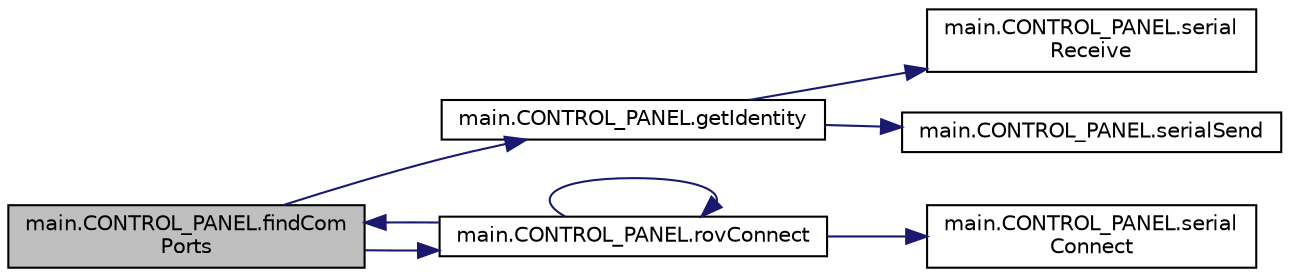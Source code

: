 digraph "main.CONTROL_PANEL.findComPorts"
{
 // LATEX_PDF_SIZE
  edge [fontname="Helvetica",fontsize="10",labelfontname="Helvetica",labelfontsize="10"];
  node [fontname="Helvetica",fontsize="10",shape=record];
  rankdir="LR";
  Node1 [label="main.CONTROL_PANEL.findCom\lPorts",height=0.2,width=0.4,color="black", fillcolor="grey75", style="filled", fontcolor="black",tooltip=" "];
  Node1 -> Node2 [color="midnightblue",fontsize="10",style="solid",fontname="Helvetica"];
  Node2 [label="main.CONTROL_PANEL.getIdentity",height=0.2,width=0.4,color="black", fillcolor="white", style="filled",URL="$classmain_1_1_c_o_n_t_r_o_l___p_a_n_e_l.html#ae83b868a0665c71e99262d1e265359b8",tooltip=" "];
  Node2 -> Node3 [color="midnightblue",fontsize="10",style="solid",fontname="Helvetica"];
  Node3 [label="main.CONTROL_PANEL.serial\lReceive",height=0.2,width=0.4,color="black", fillcolor="white", style="filled",URL="$classmain_1_1_c_o_n_t_r_o_l___p_a_n_e_l.html#a2502f9eeac74c241ab2817a53d521a98",tooltip=" "];
  Node2 -> Node4 [color="midnightblue",fontsize="10",style="solid",fontname="Helvetica"];
  Node4 [label="main.CONTROL_PANEL.serialSend",height=0.2,width=0.4,color="black", fillcolor="white", style="filled",URL="$classmain_1_1_c_o_n_t_r_o_l___p_a_n_e_l.html#a313b30aaebe2fcd29b6833d982b81f8a",tooltip=" "];
  Node1 -> Node5 [color="midnightblue",fontsize="10",style="solid",fontname="Helvetica"];
  Node5 [label="main.CONTROL_PANEL.rovConnect",height=0.2,width=0.4,color="black", fillcolor="white", style="filled",URL="$classmain_1_1_c_o_n_t_r_o_l___p_a_n_e_l.html#a67c034013d8134f9b63a86dced3b8ea3",tooltip=" "];
  Node5 -> Node1 [color="midnightblue",fontsize="10",style="solid",fontname="Helvetica"];
  Node5 -> Node5 [color="midnightblue",fontsize="10",style="solid",fontname="Helvetica"];
  Node5 -> Node6 [color="midnightblue",fontsize="10",style="solid",fontname="Helvetica"];
  Node6 [label="main.CONTROL_PANEL.serial\lConnect",height=0.2,width=0.4,color="black", fillcolor="white", style="filled",URL="$classmain_1_1_c_o_n_t_r_o_l___p_a_n_e_l.html#ad3de5e321ca61da92c01c7114e5c24f3",tooltip="SERIAL LIBRARY MOCKS ####."];
}
